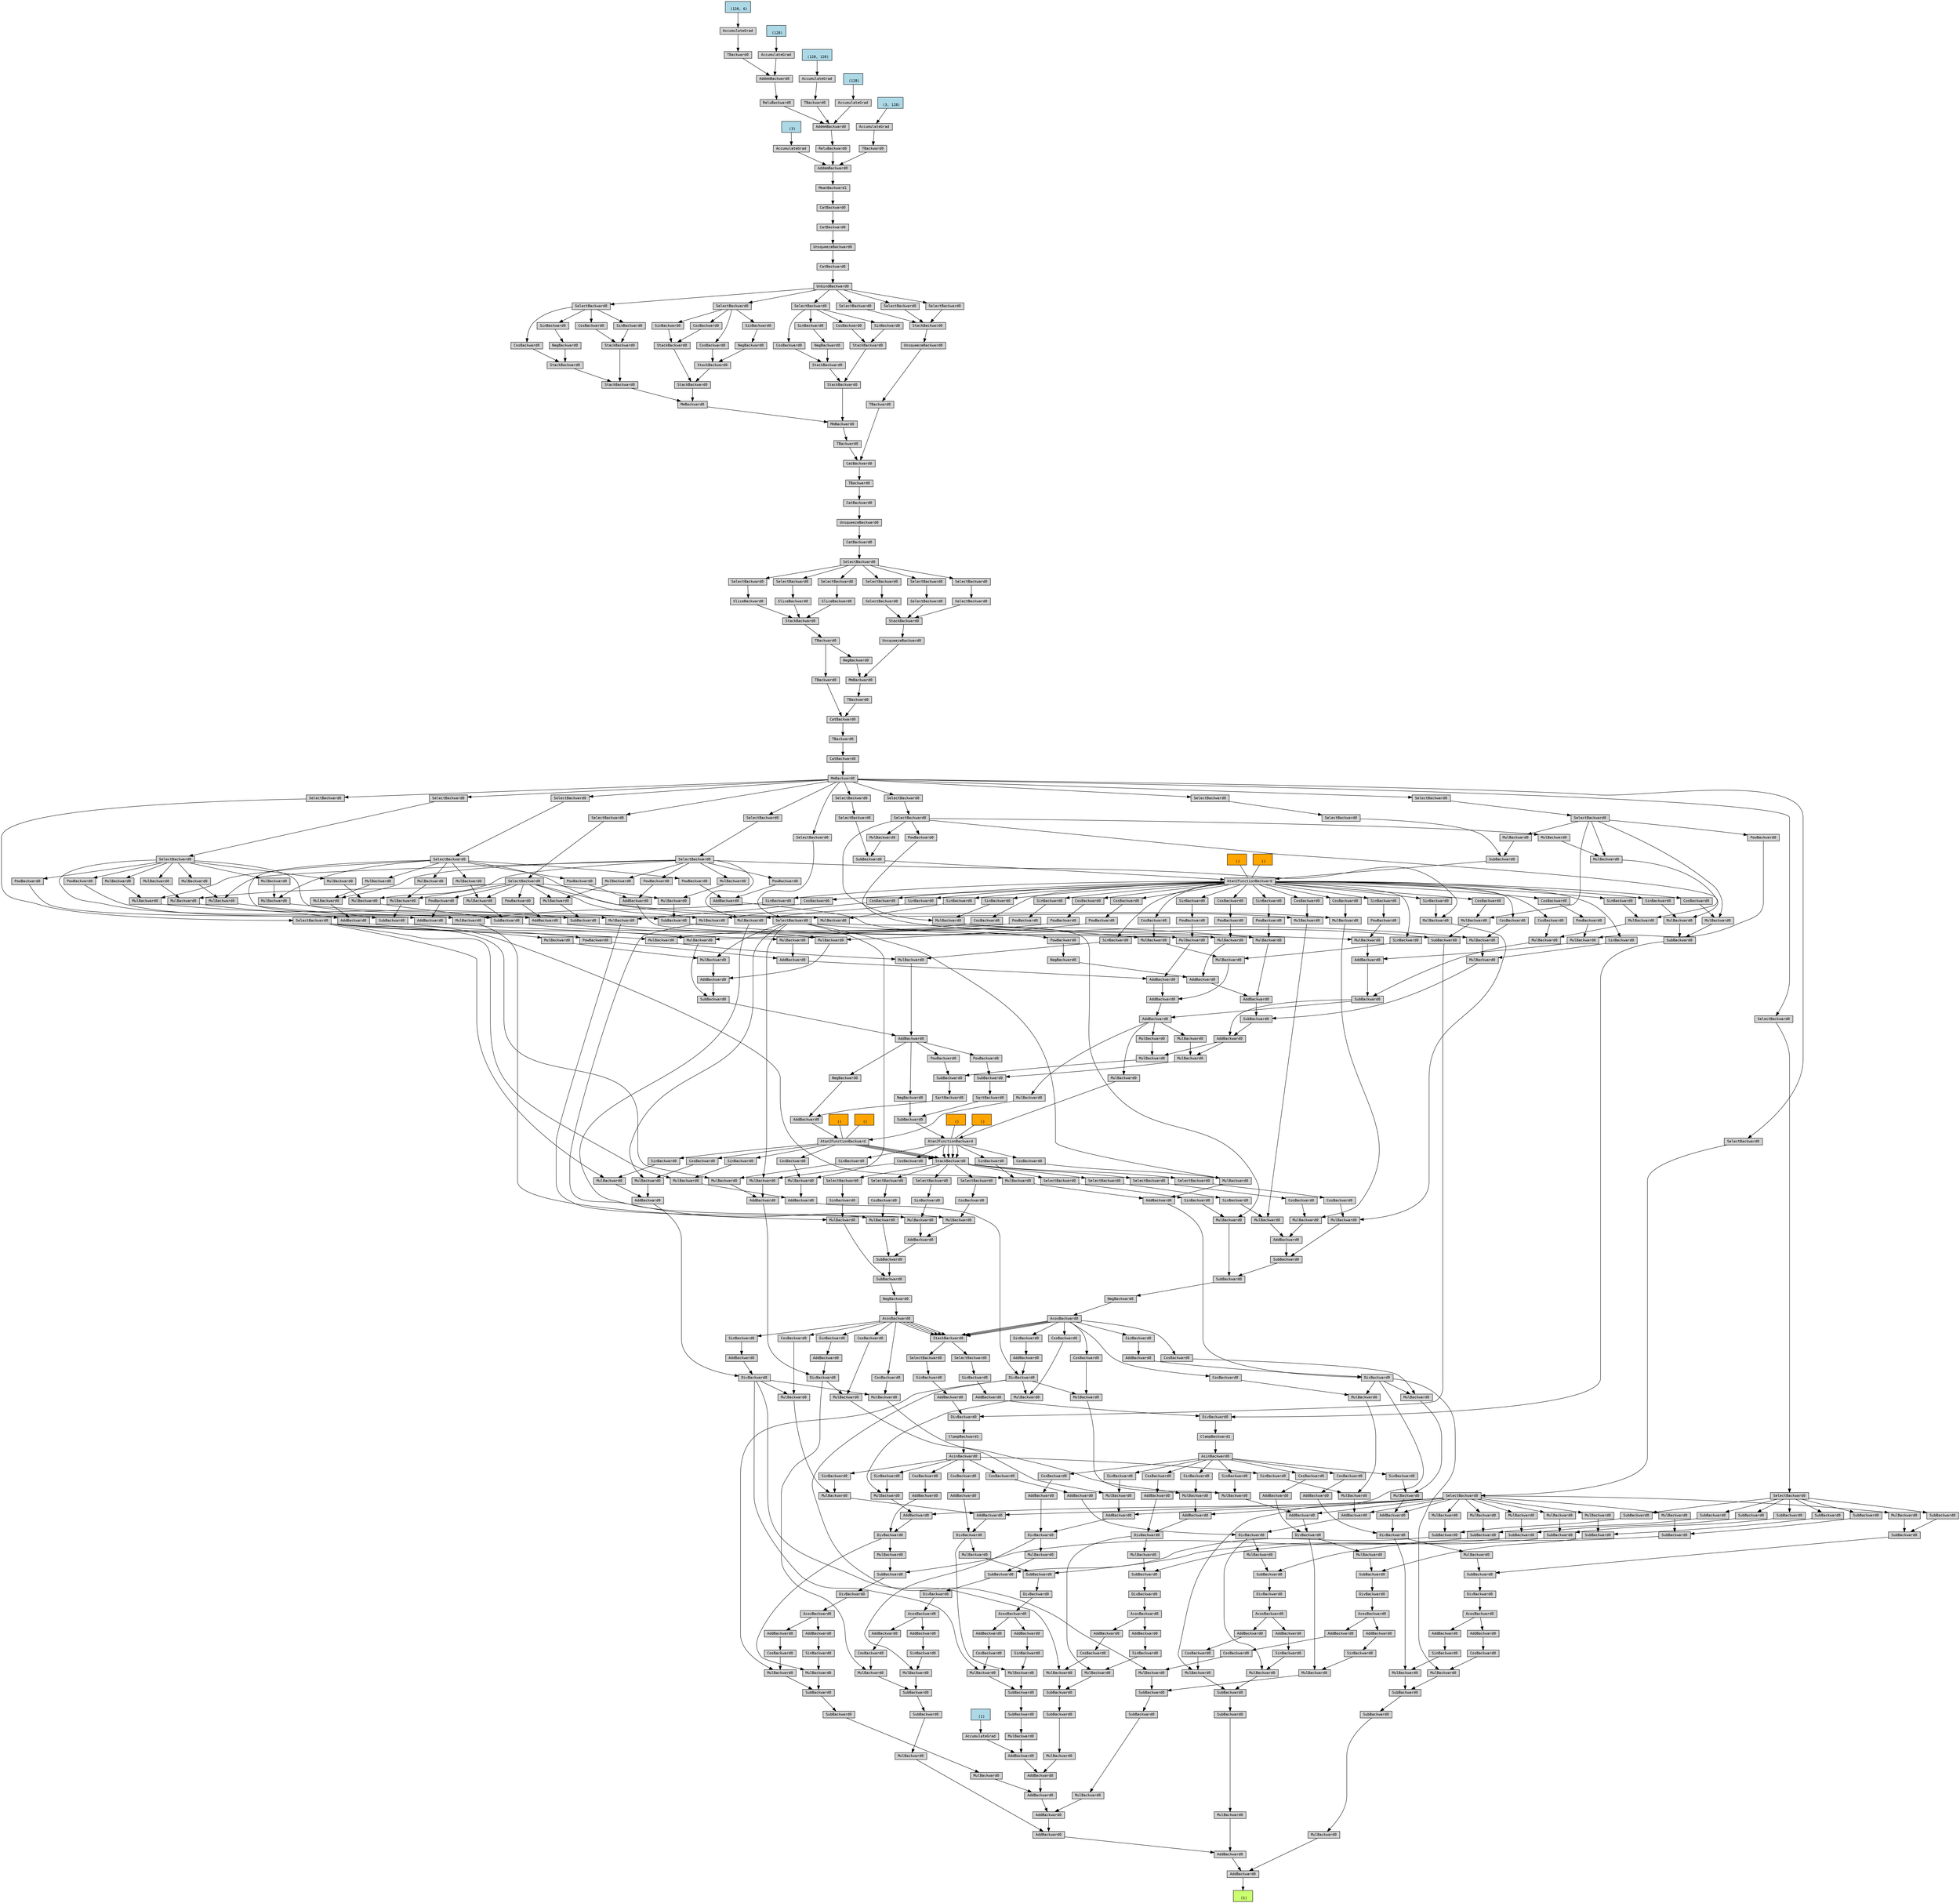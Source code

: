 digraph {
	graph [size="189.75,189.75"]
	node [align=left fontname=monospace fontsize=10 height=0.2 ranksep=0.1 shape=box style=filled]
	140693768295888 [label="
 (1)" fillcolor=darkolivegreen1]
	140693767998720 [label=AddBackward0]
	140693767998240 -> 140693767998720
	140693767998240 [label=AddBackward0]
	140693767998672 -> 140693767998240
	140693767998672 [label=AddBackward0]
	140693767998000 -> 140693767998672
	140693767998000 [label=AddBackward0]
	140693767997424 -> 140693767998000
	140693767997424 [label=AddBackward0]
	140693767996944 -> 140693767997424
	140693767996944 [label=AddBackward0]
	140693768002032 -> 140693767996944
	140693768002032 [label=AddBackward0]
	140693768002176 -> 140693768002032
	140693768228512 [label="
 (1)" fillcolor=lightblue]
	140693768228512 -> 140693768002176
	140693768002176 [label=AccumulateGrad]
	140693768002128 -> 140693768002032
	140693768002128 [label=MulBackward0]
	140693768002224 -> 140693768002128
	140693768002224 [label=SubBackward0]
	140693768002416 -> 140693768002224
	140693768002416 [label=SubBackward0]
	140693768002512 -> 140693768002416
	140693768002512 [label=MulBackward0]
	140693768002656 -> 140693768002512
	140693768002656 [label=DivBackward0]
	140693768002800 -> 140693768002656
	140693768002800 [label=AddBackward0]
	140693768002944 -> 140693768002800
	140693768002944 [label=MulBackward0]
	140693768003088 -> 140693768002944
	140693768003088 [label=SelectBackward0]
	140693768003232 -> 140693768003088
	140693768003232 [label=SelectBackward0]
	140693768003328 -> 140693768003232
	140693768003328 [label=MmBackward0]
	140693768003424 -> 140693768003328
	140693768003424 [label=CatBackward0]
	140693768003520 -> 140693768003424
	140693768003520 [label=TBackward0]
	140693768003616 -> 140693768003520
	140693768003616 [label=CatBackward0]
	140693768003712 -> 140693768003616
	140693768003712 [label=TBackward0]
	140693768003856 -> 140693768003712
	140693768003856 [label=TBackward0]
	140693768003952 -> 140693768003856
	140693768003952 [label=StackBackward0]
	140693768004048 -> 140693768003952
	140693768004048 [label=SliceBackward0]
	140693768004240 -> 140693768004048
	140693768004240 [label=SelectBackward0]
	140693768004336 -> 140693768004240
	140693768004336 [label=SelectBackward0]
	140693768004432 -> 140693768004336
	140693768004432 [label=CatBackward0]
	140693768004528 -> 140693768004432
	140693768004528 [label=UnsqueezeBackward0]
	140693768004624 -> 140693768004528
	140693768004624 [label=CatBackward0]
	140693768004720 -> 140693768004624
	140693768004720 [label=TBackward0]
	140693768004816 -> 140693768004720
	140693768004816 [label=CatBackward0]
	140693768004912 -> 140693768004816
	140693768004912 [label=TBackward0]
	140693768005056 -> 140693768004912
	140693768005056 [label=MmBackward0]
	140693768005152 -> 140693768005056
	140693768005152 [label=StackBackward0]
	140693768005296 -> 140693768005152
	140693768005296 [label=StackBackward0]
	140693768005440 -> 140693768005296
	140693768005440 [label=CosBackward0]
	140693768005584 -> 140693768005440
	140693768005584 [label=SelectBackward0]
	140693768005680 -> 140693768005584
	140693768005680 [label=UnbindBackward0]
	140693768005776 -> 140693768005680
	140693768005776 [label=CatBackward0]
	140693768005872 -> 140693768005776
	140693768005872 [label=UnsqueezeBackward0]
	140693768005968 -> 140693768005872
	140693768005968 [label=CatBackward0]
	140693768006064 -> 140693768005968
	140693768006064 [label=CatBackward0]
	140693768006160 -> 140693768006064
	140693768006160 [label=MeanBackward1]
	140693768006256 -> 140693768006160
	140693768006256 [label=AddmmBackward0]
	140693768006352 -> 140693768006256
	140693768047728 [label="
 (3)" fillcolor=lightblue]
	140693768047728 -> 140693768006352
	140693768006352 [label=AccumulateGrad]
	140693768006304 -> 140693768006256
	140693768006304 [label=ReluBackward0]
	140693768006448 -> 140693768006304
	140693768006448 [label=AddmmBackward0]
	140693768006736 -> 140693768006448
	140693768047408 [label="
 (128)" fillcolor=lightblue]
	140693768047408 -> 140693768006736
	140693768006736 [label=AccumulateGrad]
	140693768006688 -> 140693768006448
	140693768006688 [label=ReluBackward0]
	140693768006832 -> 140693768006688
	140693768006832 [label=AddmmBackward0]
	140693768007072 -> 140693768006832
	140693667500560 [label="
 (128)" fillcolor=lightblue]
	140693667500560 -> 140693768007072
	140693768007072 [label=AccumulateGrad]
	140693768007024 -> 140693768006832
	140693768007024 [label=TBackward0]
	140693768007120 -> 140693768007024
	140693767668016 [label="
 (128, 6)" fillcolor=lightblue]
	140693767668016 -> 140693768007120
	140693768007120 [label=AccumulateGrad]
	140693768006640 -> 140693768006448
	140693768006640 [label=TBackward0]
	140693768007216 -> 140693768006640
	140693667500880 [label="
 (128, 128)" fillcolor=lightblue]
	140693667500880 -> 140693768007216
	140693768007216 [label=AccumulateGrad]
	140693768005488 -> 140693768006256
	140693768005488 [label=TBackward0]
	140693768006976 -> 140693768005488
	140693768045488 [label="
 (3, 128)" fillcolor=lightblue]
	140693768045488 -> 140693768006976
	140693768006976 [label=AccumulateGrad]
	140693768005392 -> 140693768005296
	140693768005392 [label=NegBackward0]
	140693768005728 -> 140693768005392
	140693768005728 [label=SinBackward0]
	140693768005584 -> 140693768005728
	140693768005248 -> 140693768005152
	140693768005248 [label=StackBackward0]
	140693768005920 -> 140693768005248
	140693768005920 [label=SinBackward0]
	140693768005584 -> 140693768005920
	140693768005632 -> 140693768005248
	140693768005632 [label=CosBackward0]
	140693768005584 -> 140693768005632
	140693768005104 -> 140693768005056
	140693768005104 [label=MmBackward0]
	140693768005824 -> 140693768005104
	140693768005824 [label=StackBackward0]
	140693768006112 -> 140693768005824
	140693768006112 [label=StackBackward0]
	140693768006784 -> 140693768006112
	140693768006784 [label=CosBackward0]
	140693768006592 -> 140693768006784
	140693768006592 [label=SelectBackward0]
	140693768005680 -> 140693768006592
	140693768006400 -> 140693768006112
	140693768006400 [label=SinBackward0]
	140693768006592 -> 140693768006400
	140693768006016 -> 140693768005824
	140693768006016 [label=StackBackward0]
	140693768007264 -> 140693768006016
	140693768007264 [label=NegBackward0]
	140693768007456 -> 140693768007264
	140693768007456 [label=SinBackward0]
	140693768006592 -> 140693768007456
	140693768006928 -> 140693768006016
	140693768006928 [label=CosBackward0]
	140693768006592 -> 140693768006928
	140693768005344 -> 140693768005104
	140693768005344 [label=StackBackward0]
	140693768007504 -> 140693768005344
	140693768007504 [label=StackBackward0]
	140693768007360 -> 140693768007504
	140693768007360 [label=CosBackward0]
	140693768007696 -> 140693768007360
	140693768007696 [label=SelectBackward0]
	140693768005680 -> 140693768007696
	140693768007408 -> 140693768007504
	140693768007408 [label=NegBackward0]
	140693768007744 -> 140693768007408
	140693768007744 [label=SinBackward0]
	140693768007696 -> 140693768007744
	140693768006208 -> 140693768005344
	140693768006208 [label=StackBackward0]
	140693768007840 -> 140693768006208
	140693768007840 [label=SinBackward0]
	140693768007696 -> 140693768007840
	140693768007792 -> 140693768006208
	140693768007792 [label=CosBackward0]
	140693768007696 -> 140693768007792
	140693768004864 -> 140693768004816
	140693768004864 [label=TBackward0]
	140693768005200 -> 140693768004864
	140693768005200 [label=UnsqueezeBackward0]
	140693768007552 -> 140693768005200
	140693768007552 [label=StackBackward0]
	140693768007648 -> 140693768007552
	140693768007648 [label=SelectBackward0]
	140693768005680 -> 140693768007648
	140693768007600 -> 140693768007552
	140693768007600 [label=SelectBackward0]
	140693768005680 -> 140693768007600
	140693768005008 -> 140693768007552
	140693768005008 [label=SelectBackward0]
	140693768005680 -> 140693768005008
	140693768004000 -> 140693768003952
	140693768004000 [label=SliceBackward0]
	140693768004384 -> 140693768004000
	140693768004384 [label=SelectBackward0]
	140693768004336 -> 140693768004384
	140693768003760 -> 140693768003952
	140693768003760 [label=SliceBackward0]
	140693768004480 -> 140693768003760
	140693768004480 [label=SelectBackward0]
	140693768004336 -> 140693768004480
	140693768003664 -> 140693768003616
	140693768003664 [label=TBackward0]
	140693768004096 -> 140693768003664
	140693768004096 [label=MmBackward0]
	140693768004672 -> 140693768004096
	140693768004672 [label=NegBackward0]
	140693768003856 -> 140693768004672
	140693768004576 -> 140693768004096
	140693768004576 [label=UnsqueezeBackward0]
	140693768004192 -> 140693768004576
	140693768004192 [label=StackBackward0]
	140693768004960 -> 140693768004192
	140693768004960 [label=SelectBackward0]
	140693768007984 -> 140693768004960
	140693768007984 [label=SelectBackward0]
	140693768004336 -> 140693768007984
	140693768004144 -> 140693768004192
	140693768004144 [label=SelectBackward0]
	140693768007936 -> 140693768004144
	140693768007936 [label=SelectBackward0]
	140693768004336 -> 140693768007936
	140693768004768 -> 140693768004192
	140693768004768 [label=SelectBackward0]
	140693768007888 -> 140693768004768
	140693768007888 [label=SelectBackward0]
	140693768004336 -> 140693768007888
	140693768003040 -> 140693768002944
	140693768003040 [label=CosBackward0]
	140693672866768 -> 140693768003040
	140693672866768 [label=Atan2FunctionBackward]
	140693768003472 -> 140693672866768
	140693768003472 [label=AddBackward0]
	140693768003904 -> 140693768003472
	140693768003904 [label=NegBackward0]
	140693768005536 -> 140693768003904
	140693768005536 [label=AddBackward0]
	140693768008176 -> 140693768005536
	140693768008176 [label=SubBackward0]
	140693768008224 -> 140693768008176
	140693768008224 [label=AddBackward0]
	140693768008368 -> 140693768008224
	140693768008368 [label=MulBackward0]
	140693768008512 -> 140693768008368
	140693768008512 [label=MulBackward0]
	140693768008608 -> 140693768008512
	140693768008608 [label=SelectBackward0]
	140693768008704 -> 140693768008608
	140693768008704 [label=SelectBackward0]
	140693768003328 -> 140693768008704
	140693768003088 -> 140693768008368
	140693768008320 -> 140693768008224
	140693768008320 [label=MulBackward0]
	140693768008656 -> 140693768008320
	140693768008656 [label=SubBackward0]
	140693768008416 -> 140693768008656
	140693768008416 [label=MulBackward0]
	140693768008944 -> 140693768008416
	140693768008944 [label=MulBackward0]
	140693768009088 -> 140693768008944
	140693768009088 [label=SelectBackward0]
	140693768009184 -> 140693768009088
	140693768009184 [label=SelectBackward0]
	140693768003328 -> 140693768009184
	140693768008896 -> 140693768008416
	140693768008896 [label=SelectBackward0]
	140693768009280 -> 140693768008896
	140693768009280 [label=SelectBackward0]
	140693768003328 -> 140693768009280
	140693768008752 -> 140693768008656
	140693768008752 [label=MulBackward0]
	140693768008992 -> 140693768008752
	140693768008992 [label=MulBackward0]
	140693768009328 -> 140693768008992
	140693768009328 [label=SelectBackward0]
	140693768009424 -> 140693768009328
	140693768009424 [label=SelectBackward0]
	140693768003328 -> 140693768009424
	140693768009136 -> 140693768008752
	140693768009136 [label=SelectBackward0]
	140693768009520 -> 140693768009136
	140693768009520 [label=SelectBackward0]
	140693768003328 -> 140693768009520
	140693768008560 -> 140693768008320
	140693768008560 [label=PowBackward0]
	140693768009376 -> 140693768008560
	140693768009376 [label=CosBackward0]
	140693684151984 -> 140693768009376
	140693684151984 [label=Atan2FunctionBackward]
	140693768009040 -> 140693684151984
	140693768009040 [label=SubBackward0]
	140693768009664 -> 140693768009040
	140693768009664 [label=SelectBackward0]
	140693768009808 -> 140693768009664
	140693768009808 [label=SelectBackward0]
	140693768003328 -> 140693768009808
	140693768009616 -> 140693768009040
	140693768009616 [label=MulBackward0]
	140693768009856 -> 140693768009616
	140693768009856 [label=SelectBackward0]
	140693768009952 -> 140693768009856
	140693768009952 [label=SelectBackward0]
	140693768003328 -> 140693768009952
	140693768008800 -> 140693684151984
	140693768008800 [label=SubBackward0]
	140693768009712 -> 140693768008800
	140693768009712 [label=SelectBackward0]
	140693768009760 -> 140693768009712
	140693768009760 [label=SelectBackward0]
	140693768003328 -> 140693768009760
	140693768009904 -> 140693768008800
	140693768009904 [label=MulBackward0]
	140693768010096 -> 140693768009904
	140693768010096 [label=SelectBackward0]
	140693768010192 -> 140693768010096
	140693768010192 [label=SelectBackward0]
	140693768003328 -> 140693768010192
	140693768233392 -> 140693684151984 [dir=none]
	140693768233392 [label="
 ()" fillcolor=orange]
	140693768233312 -> 140693684151984 [dir=none]
	140693768233312 [label="
 ()" fillcolor=orange]
	140693768008080 -> 140693768008176
	140693768008080 [label=MulBackward0]
	140693768008848 -> 140693768008080
	140693768008848 [label=SubBackward0]
	140693768009568 -> 140693768008848
	140693768009568 [label=MulBackward0]
	140693768010288 -> 140693768009568
	140693768010288 [label=MulBackward0]
	140693768009088 -> 140693768010288
	140693768008896 -> 140693768009568
	140693768009232 -> 140693768008848
	140693768009232 [label=MulBackward0]
	140693768010240 -> 140693768009232
	140693768010240 [label=MulBackward0]
	140693768009328 -> 140693768010240
	140693768009136 -> 140693768009232
	140693768008464 -> 140693768008080
	140693768008464 [label=PowBackward0]
	140693768010336 -> 140693768008464
	140693768010336 [label=SinBackward0]
	140693684151984 -> 140693768010336
	140693768008128 -> 140693768005536
	140693768008128 [label=MulBackward0]
	140693768010000 -> 140693768008128
	140693768010000 [label=MulBackward0]
	140693768009472 -> 140693768010000
	140693768009472 [label=AddBackward0]
	140693768010480 -> 140693768009472
	140693768010480 [label=MulBackward0]
	140693768010624 -> 140693768010480
	140693768010624 [label=MulBackward0]
	140693768009088 -> 140693768010624
	140693768009136 -> 140693768010480
	140693768010432 -> 140693768009472
	140693768010432 [label=MulBackward0]
	140693768010672 -> 140693768010432
	140693768010672 [label=MulBackward0]
	140693768009328 -> 140693768010672
	140693768008896 -> 140693768010432
	140693768010144 -> 140693768010000
	140693768010144 [label=CosBackward0]
	140693684151984 -> 140693768010144
	140693768008272 -> 140693768008128
	140693768008272 [label=SinBackward0]
	140693684151984 -> 140693768008272
	140693768003136 -> 140693768003472
	140693768003136 [label=SqrtBackward0]
	140693768008032 -> 140693768003136
	140693768008032 [label=SubBackward0]
	140693768010768 -> 140693768008032
	140693768010768 [label=PowBackward0]
	140693768005536 -> 140693768010768
	140693768010720 -> 140693768008032
	140693768010720 [label=MulBackward0]
	140693768010048 -> 140693768010720
	140693768010048 [label=MulBackward0]
	140693768010864 -> 140693768010048
	140693768010864 [label=AddBackward0]
	140693768010960 -> 140693768010864
	140693768010960 [label=AddBackward0]
	140693768011104 -> 140693768010960
	140693768011104 [label=AddBackward0]
	140693768011248 -> 140693768011104
	140693768011248 [label=AddBackward0]
	140693768011392 -> 140693768011248
	140693768011392 [label=PowBackward0]
	140693768008608 -> 140693768011392
	140693768011344 -> 140693768011248
	140693768011344 [label=MulBackward0]
	140693768011440 -> 140693768011344
	140693768011440 [label=AddBackward0]
	140693768011680 -> 140693768011440
	140693768011680 [label=PowBackward0]
	140693768009088 -> 140693768011680
	140693768011632 -> 140693768011440
	140693768011632 [label=PowBackward0]
	140693768009136 -> 140693768011632
	140693768011488 -> 140693768011344
	140693768011488 [label=PowBackward0]
	140693768011728 -> 140693768011488
	140693768011728 [label=CosBackward0]
	140693684151984 -> 140693768011728
	140693768011200 -> 140693768011104
	140693768011200 [label=MulBackward0]
	140693768011584 -> 140693768011200
	140693768011584 [label=AddBackward0]
	140693768421440 -> 140693768011584
	140693768421440 [label=PowBackward0]
	140693768009328 -> 140693768421440
	140693768421488 -> 140693768011584
	140693768421488 [label=PowBackward0]
	140693768008896 -> 140693768421488
	140693768011536 -> 140693768011200
	140693768011536 [label=PowBackward0]
	140693768421632 -> 140693768011536
	140693768421632 [label=SinBackward0]
	140693684151984 -> 140693768421632
	140693768011056 -> 140693768010960
	140693768011056 [label=MulBackward0]
	140693768011296 -> 140693768011056
	140693768011296 [label=MulBackward0]
	140693768421536 -> 140693768011296
	140693768421536 [label=SubBackward0]
	140693768421872 -> 140693768421536
	140693768421872 [label=MulBackward0]
	140693768422016 -> 140693768421872
	140693768422016 [label=MulBackward0]
	140693768009088 -> 140693768422016
	140693768009328 -> 140693768421872
	140693768421824 -> 140693768421536
	140693768421824 [label=MulBackward0]
	140693768422064 -> 140693768421824
	140693768422064 [label=MulBackward0]
	140693768008896 -> 140693768422064
	140693768009136 -> 140693768421824
	140693768421680 -> 140693768011296
	140693768421680 [label=CosBackward0]
	140693684151984 -> 140693768421680
	140693768011152 -> 140693768011056
	140693768011152 [label=SinBackward0]
	140693684151984 -> 140693768011152
	140693768010912 -> 140693768010864
	140693768010912 [label=SubBackward0]
	140693768011008 -> 140693768010912
	140693768011008 [label=AddBackward0]
	140693768421776 -> 140693768011008
	140693768421776 [label=MulBackward0]
	140693768422208 -> 140693768421776
	140693768422208 [label=PowBackward0]
	140693768009856 -> 140693768422208
	140693768421968 -> 140693768421776
	140693768421968 [label=PowBackward0]
	140693768422256 -> 140693768421968
	140693768422256 [label=CosBackward0]
	140693684151984 -> 140693768422256
	140693768421728 -> 140693768011008
	140693768421728 [label=MulBackward0]
	140693768422448 -> 140693768421728
	140693768422448 [label=PowBackward0]
	140693768010096 -> 140693768422448
	140693768422304 -> 140693768421728
	140693768422304 [label=PowBackward0]
	140693768422400 -> 140693768422304
	140693768422400 [label=SinBackward0]
	140693684151984 -> 140693768422400
	140693768422112 -> 140693768010912
	140693768422112 [label=MulBackward0]
	140693768422352 -> 140693768422112
	140693768422352 [label=MulBackward0]
	140693768422496 -> 140693768422352
	140693768422496 [label=MulBackward0]
	140693768422736 -> 140693768422496
	140693768422736 [label=MulBackward0]
	140693768010096 -> 140693768422736
	140693768009856 -> 140693768422496
	140693768422544 -> 140693768422352
	140693768422544 [label=SinBackward0]
	140693684151984 -> 140693768422544
	140693768421920 -> 140693768422112
	140693768421920 [label=CosBackward0]
	140693684151984 -> 140693768421920
	140693768010384 -> 140693768010720
	140693768010384 [label=AddBackward0]
	140693768010576 -> 140693768010384
	140693768010576 [label=SubBackward0]
	140693768422832 -> 140693768010576
	140693768422832 [label=AddBackward0]
	140693768422640 -> 140693768422832
	140693768422640 [label=AddBackward0]
	140693768422976 -> 140693768422640
	140693768422976 [label=NegBackward0]
	140693768423120 -> 140693768422976
	140693768423120 [label=PowBackward0]
	140693768003088 -> 140693768423120
	140693768422928 -> 140693768422640
	140693768422928 [label=MulBackward0]
	140693768423168 -> 140693768422928
	140693768423168 [label=AddBackward0]
	140693768423312 -> 140693768423168
	140693768423312 [label=PowBackward0]
	140693768009328 -> 140693768423312
	140693768423264 -> 140693768423168
	140693768423264 [label=PowBackward0]
	140693768008896 -> 140693768423264
	140693768423216 -> 140693768422928
	140693768423216 [label=PowBackward0]
	140693768423408 -> 140693768423216
	140693768423408 [label=CosBackward0]
	140693684151984 -> 140693768423408
	140693768422688 -> 140693768422832
	140693768422688 [label=MulBackward0]
	140693768423360 -> 140693768422688
	140693768423360 [label=AddBackward0]
	140693768423024 -> 140693768423360
	140693768423024 [label=PowBackward0]
	140693768009088 -> 140693768423024
	140693768423456 -> 140693768423360
	140693768423456 [label=PowBackward0]
	140693768009136 -> 140693768423456
	140693768423072 -> 140693768422688
	140693768423072 [label=PowBackward0]
	140693768423600 -> 140693768423072
	140693768423600 [label=SinBackward0]
	140693684151984 -> 140693768423600
	140693768422160 -> 140693768010576
	140693768422160 [label=MulBackward0]
	140693768423552 -> 140693768422160
	140693768423552 [label=MulBackward0]
	140693768423504 -> 140693768423552
	140693768423504 [label=SubBackward0]
	140693768423840 -> 140693768423504
	140693768423840 [label=MulBackward0]
	140693768423984 -> 140693768423840
	140693768423984 [label=MulBackward0]
	140693768009088 -> 140693768423984
	140693768009328 -> 140693768423840
	140693768423792 -> 140693768423504
	140693768423792 [label=MulBackward0]
	140693768424032 -> 140693768423792
	140693768424032 [label=MulBackward0]
	140693768008896 -> 140693768424032
	140693768009136 -> 140693768423792
	140693768423648 -> 140693768423552
	140693768423648 [label=CosBackward0]
	140693684151984 -> 140693768423648
	140693768422880 -> 140693768422160
	140693768422880 [label=SinBackward0]
	140693684151984 -> 140693768422880
	140693768010912 -> 140693768010384
	140693768003184 -> 140693672866768
	140693768003184 [label=MulBackward0]
	140693768010864 -> 140693768003184
	140693768070512 -> 140693672866768 [dir=none]
	140693768070512 [label="
 ()" fillcolor=orange]
	140693768075472 -> 140693672866768 [dir=none]
	140693768075472 [label="
 ()" fillcolor=orange]
	140693768002896 -> 140693768002800
	140693768002896 [label=MulBackward0]
	140693768008608 -> 140693768002896
	140693768003280 -> 140693768002896
	140693768003280 [label=SinBackward0]
	140693672866768 -> 140693768003280
	140693768002752 -> 140693768002656
	140693768002752 [label=AddBackward0]
	140693768003808 -> 140693768002752
	140693768003808 [label=SinBackward0]
	140693768002992 -> 140693768003808
	140693768002992 [label=AcosBackward0]
	140693768010528 -> 140693768002992
	140693768010528 [label=NegBackward0]
	140693768010816 -> 140693768010528
	140693768010816 [label=SubBackward0]
	140693768424080 -> 140693768010816
	140693768424080 [label=SubBackward0]
	140693768423744 -> 140693768424080
	140693768423744 [label=AddBackward0]
	140693768424176 -> 140693768423744
	140693768424176 [label=MulBackward0]
	140693768424320 -> 140693768424176
	140693768424320 [label=MulBackward0]
	140693768009136 -> 140693768424320
	140693768424464 -> 140693768424320
	140693768424464 [label=CosBackward0]
	140693684151984 -> 140693768424464
	140693768424272 -> 140693768424176
	140693768424272 [label=CosBackward0]
	140693768424512 -> 140693768424272
	140693768424512 [label=SelectBackward0]
	140693768424608 -> 140693768424512
	140693768424608 [label=StackBackward0]
	140693672866768 -> 140693768424608
	140693672867728 -> 140693768424608
	140693672867728 [label=Atan2FunctionBackward]
	140693768424752 -> 140693672867728
	140693768424752 [label=SubBackward0]
	140693768424896 -> 140693768424752
	140693768424896 [label=NegBackward0]
	140693768005536 -> 140693768424896
	140693768424848 -> 140693768424752
	140693768424848 [label=SqrtBackward0]
	140693768424944 -> 140693768424848
	140693768424944 [label=SubBackward0]
	140693768425136 -> 140693768424944
	140693768425136 [label=PowBackward0]
	140693768005536 -> 140693768425136
	140693768425088 -> 140693768424944
	140693768425088 [label=MulBackward0]
	140693768425184 -> 140693768425088
	140693768425184 [label=MulBackward0]
	140693768010864 -> 140693768425184
	140693768010384 -> 140693768425088
	140693768424416 -> 140693672867728
	140693768424416 [label=MulBackward0]
	140693768010864 -> 140693768424416
	140693768076512 -> 140693672867728 [dir=none]
	140693768076512 [label="
 ()" fillcolor=orange]
	140693768068832 -> 140693672867728 [dir=none]
	140693768068832 [label="
 ()" fillcolor=orange]
	140693672866768 -> 140693768424608
	140693672867728 -> 140693768424608
	140693672866768 -> 140693768424608
	140693672867728 -> 140693768424608
	140693672866768 -> 140693768424608
	140693672867728 -> 140693768424608
	140693768423936 -> 140693768423744
	140693768423936 [label=MulBackward0]
	140693768424368 -> 140693768423936
	140693768424368 [label=MulBackward0]
	140693768009328 -> 140693768424368
	140693768425040 -> 140693768424368
	140693768425040 [label=CosBackward0]
	140693684151984 -> 140693768425040
	140693768424560 -> 140693768423936
	140693768424560 [label=SinBackward0]
	140693768424992 -> 140693768424560
	140693768424992 [label=SelectBackward0]
	140693768424608 -> 140693768424992
	140693768423696 -> 140693768424080
	140693768423696 [label=MulBackward0]
	140693768424800 -> 140693768423696
	140693768424800 [label=MulBackward0]
	140693768008896 -> 140693768424800
	140693768424656 -> 140693768424800
	140693768424656 [label=SinBackward0]
	140693684151984 -> 140693768424656
	140693768424224 -> 140693768423696
	140693768424224 [label=CosBackward0]
	140693768425376 -> 140693768424224
	140693768425376 [label=SelectBackward0]
	140693768424608 -> 140693768425376
	140693768422592 -> 140693768010816
	140693768422592 [label=MulBackward0]
	140693768425328 -> 140693768422592
	140693768425328 [label=MulBackward0]
	140693768009088 -> 140693768425328
	140693768424704 -> 140693768425328
	140693768424704 [label=SinBackward0]
	140693684151984 -> 140693768424704
	140693768423888 -> 140693768422592
	140693768423888 [label=SinBackward0]
	140693768425424 -> 140693768423888
	140693768425424 [label=SelectBackward0]
	140693768424608 -> 140693768425424
	140693768002608 -> 140693768002512
	140693768002608 [label=CosBackward0]
	140693768004288 -> 140693768002608
	140693768004288 [label=AddBackward0]
	140693768002848 -> 140693768004288
	140693768002848 [label=AcosBackward0]
	140693768002704 -> 140693768002848
	140693768002704 [label=DivBackward0]
	140693768425520 -> 140693768002704
	140693768425520 [label=SubBackward0]
	140693768425232 -> 140693768425520
	140693768425232 [label=SubBackward0]
	140693768425664 -> 140693768425232
	140693768425664 [label=SubBackward0]
	140693768425808 -> 140693768425664
	140693768425808 [label=SelectBackward0]
	140693768425904 -> 140693768425808
	140693768425904 [label=SelectBackward0]
	140693768003328 -> 140693768425904
	140693768425616 -> 140693768425232
	140693768425616 [label=MulBackward0]
	140693768426000 -> 140693768425616
	140693768426000 [label=SelectBackward0]
	140693768425712 -> 140693768426000
	140693768425712 [label=SelectBackward0]
	140693768003328 -> 140693768425712
	140693768425280 -> 140693768425520
	140693768425280 [label=MulBackward0]
	140693768425952 -> 140693768425280
	140693768425952 [label=DivBackward0]
	140693768426048 -> 140693768425952
	140693768426048 [label=AddBackward0]
	140693768426000 -> 140693768426048
	140693768426192 -> 140693768426048
	140693768426192 [label=MulBackward0]
	140693768426288 -> 140693768426192
	140693768426288 [label=MulBackward0]
	140693768002656 -> 140693768426288
	140693768426432 -> 140693768426288
	140693768426432 [label=CosBackward0]
	140693768002992 -> 140693768426432
	140693768426240 -> 140693768426192
	140693768426240 [label=SinBackward0]
	140693768426480 -> 140693768426240
	140693768426480 [label=AsinBackward0]
	140693768426576 -> 140693768426480
	140693768426576 [label=ClampBackward1]
	140693768426672 -> 140693768426576
	140693768426672 [label=DivBackward0]
	140693768426768 -> 140693768426672
	140693768426768 [label=SubBackward0]
	140693768426912 -> 140693768426768
	140693768426912 [label=MulBackward0]
	140693768010096 -> 140693768426912
	140693768427056 -> 140693768426912
	140693768427056 [label=SinBackward0]
	140693684151984 -> 140693768427056
	140693768426864 -> 140693768426768
	140693768426864 [label=MulBackward0]
	140693768009856 -> 140693768426864
	140693768427104 -> 140693768426864
	140693768427104 [label=CosBackward0]
	140693684151984 -> 140693768427104
	140693768426720 -> 140693768426672
	140693768426720 [label=AddBackward0]
	140693768427200 -> 140693768426720
	140693768427200 [label=SinBackward0]
	140693768427008 -> 140693768427200
	140693768427008 [label=SelectBackward0]
	140693768427296 -> 140693768427008
	140693768427296 [label=StackBackward0]
	140693768002992 -> 140693768427296
	140693768002992 -> 140693768427296
	140693768427392 -> 140693768427296
	140693768427392 [label=AcosBackward0]
	140693768427488 -> 140693768427392
	140693768427488 [label=NegBackward0]
	140693768427584 -> 140693768427488
	140693768427584 [label=SubBackward0]
	140693768427680 -> 140693768427584
	140693768427680 [label=SubBackward0]
	140693768427824 -> 140693768427680
	140693768427824 [label=AddBackward0]
	140693768427968 -> 140693768427824
	140693768427968 [label=MulBackward0]
	140693768428112 -> 140693768427968
	140693768428112 [label=MulBackward0]
	140693768009136 -> 140693768428112
	140693768428256 -> 140693768428112
	140693768428256 [label=CosBackward0]
	140693684151984 -> 140693768428256
	140693768428064 -> 140693768427968
	140693768428064 [label=CosBackward0]
	140693768428304 -> 140693768428064
	140693768428304 [label=SelectBackward0]
	140693768424608 -> 140693768428304
	140693768427920 -> 140693768427824
	140693768427920 [label=MulBackward0]
	140693768428400 -> 140693768427920
	140693768428400 [label=MulBackward0]
	140693768009328 -> 140693768428400
	140693768428448 -> 140693768428400
	140693768428448 [label=CosBackward0]
	140693684151984 -> 140693768428448
	140693768428352 -> 140693768427920
	140693768428352 [label=SinBackward0]
	140693768428496 -> 140693768428352
	140693768428496 [label=SelectBackward0]
	140693768424608 -> 140693768428496
	140693768427776 -> 140693768427680
	140693768427776 [label=MulBackward0]
	140693768428544 -> 140693768427776
	140693768428544 [label=MulBackward0]
	140693768008896 -> 140693768428544
	140693768428208 -> 140693768428544
	140693768428208 [label=SinBackward0]
	140693684151984 -> 140693768428208
	140693768428016 -> 140693768427776
	140693768428016 [label=CosBackward0]
	140693768428640 -> 140693768428016
	140693768428640 [label=SelectBackward0]
	140693768424608 -> 140693768428640
	140693768427632 -> 140693768427584
	140693768427632 [label=MulBackward0]
	140693768428688 -> 140693768427632
	140693768428688 [label=MulBackward0]
	140693768009088 -> 140693768428688
	140693768428160 -> 140693768428688
	140693768428160 [label=SinBackward0]
	140693684151984 -> 140693768428160
	140693768427872 -> 140693768427632
	140693768427872 [label=SinBackward0]
	140693768428784 -> 140693768427872
	140693768428784 [label=SelectBackward0]
	140693768424608 -> 140693768428784
	140693768427392 -> 140693768427296
	140693768002992 -> 140693768427296
	140693768002992 -> 140693768427296
	140693768427392 -> 140693768427296
	140693768427392 -> 140693768427296
	140693768426096 -> 140693768425952
	140693768426096 [label=AddBackward0]
	140693768426528 -> 140693768426096
	140693768426528 [label=CosBackward0]
	140693768426480 -> 140693768426528
	140693768002464 -> 140693768002416
	140693768002464 [label=MulBackward0]
	140693768425952 -> 140693768002464
	140693768003568 -> 140693768002464
	140693768003568 [label=SinBackward0]
	140693768002560 -> 140693768003568
	140693768002560 [label=AddBackward0]
	140693768002848 -> 140693768002560
	140693768001936 -> 140693767996944
	140693768001936 [label=MulBackward0]
	140693768002368 -> 140693768001936
	140693768002368 [label=SubBackward0]
	140693768003376 -> 140693768002368
	140693768003376 [label=SubBackward0]
	140693768002080 -> 140693768003376
	140693768002080 [label=MulBackward0]
	140693768002656 -> 140693768002080
	140693768425568 -> 140693768002080
	140693768425568 [label=CosBackward0]
	140693768426624 -> 140693768425568
	140693768426624 [label=AddBackward0]
	140693768426144 -> 140693768426624
	140693768426144 [label=AcosBackward0]
	140693768427152 -> 140693768426144
	140693768427152 [label=DivBackward0]
	140693768427248 -> 140693768427152
	140693768427248 [label=SubBackward0]
	140693768427440 -> 140693768427248
	140693768427440 [label=SubBackward0]
	140693768427728 -> 140693768427440
	140693768427728 [label=SubBackward0]
	140693768425808 -> 140693768427728
	140693768426816 -> 140693768427440
	140693768426816 [label=MulBackward0]
	140693768426000 -> 140693768426816
	140693768427344 -> 140693768427248
	140693768427344 [label=MulBackward0]
	140693768428880 -> 140693768427344
	140693768428880 [label=DivBackward0]
	140693768428592 -> 140693768428880
	140693768428592 [label=AddBackward0]
	140693768426000 -> 140693768428592
	140693768429024 -> 140693768428592
	140693768429024 [label=MulBackward0]
	140693768429120 -> 140693768429024
	140693768429120 [label=MulBackward0]
	140693768002656 -> 140693768429120
	140693768429264 -> 140693768429120
	140693768429264 [label=CosBackward0]
	140693768002992 -> 140693768429264
	140693768429072 -> 140693768429024
	140693768429072 [label=SinBackward0]
	140693768429312 -> 140693768429072
	140693768429312 [label=AsinBackward0]
	140693768429408 -> 140693768429312
	140693768429408 [label=ClampBackward1]
	140693768429504 -> 140693768429408
	140693768429504 [label=DivBackward0]
	140693768429600 -> 140693768429504
	140693768429600 [label=SubBackward0]
	140693768429744 -> 140693768429600
	140693768429744 [label=MulBackward0]
	140693768010096 -> 140693768429744
	140693768429888 -> 140693768429744
	140693768429888 [label=SinBackward0]
	140693684151984 -> 140693768429888
	140693768429696 -> 140693768429600
	140693768429696 [label=MulBackward0]
	140693768009856 -> 140693768429696
	140693768429984 -> 140693768429696
	140693768429984 [label=CosBackward0]
	140693684151984 -> 140693768429984
	140693768429552 -> 140693768429504
	140693768429552 [label=AddBackward0]
	140693768430080 -> 140693768429552
	140693768430080 [label=SinBackward0]
	140693768429840 -> 140693768430080
	140693768429840 [label=SelectBackward0]
	140693768427296 -> 140693768429840
	140693768428736 -> 140693768428880
	140693768428736 [label=AddBackward0]
	140693768429360 -> 140693768428736
	140693768429360 [label=CosBackward0]
	140693768429312 -> 140693768429360
	140693768425856 -> 140693768003376
	140693768425856 [label=MulBackward0]
	140693768428880 -> 140693768425856
	140693768426336 -> 140693768425856
	140693768426336 [label=SinBackward0]
	140693768426960 -> 140693768426336
	140693768426960 [label=AddBackward0]
	140693768426144 -> 140693768426960
	140693767998096 -> 140693767997424
	140693767998096 [label=MulBackward0]
	140693768002320 -> 140693767998096
	140693768002320 [label=SubBackward0]
	140693768001984 -> 140693768002320
	140693768001984 [label=SubBackward0]
	140693768428832 -> 140693768001984
	140693768428832 [label=MulBackward0]
	140693768427536 -> 140693768428832
	140693768427536 [label=DivBackward0]
	140693768429168 -> 140693768427536
	140693768429168 [label=AddBackward0]
	140693768430032 -> 140693768429168
	140693768430032 [label=MulBackward0]
	140693768003088 -> 140693768430032
	140693768430128 -> 140693768430032
	140693768430128 [label=CosBackward0]
	140693672866768 -> 140693768430128
	140693768429216 -> 140693768429168
	140693768429216 [label=MulBackward0]
	140693768008608 -> 140693768429216
	140693768429648 -> 140693768429216
	140693768429648 [label=SinBackward0]
	140693672866768 -> 140693768429648
	140693768429456 -> 140693768427536
	140693768429456 [label=AddBackward0]
	140693768430272 -> 140693768429456
	140693768430272 [label=SinBackward0]
	140693768427392 -> 140693768430272
	140693768424128 -> 140693768428832
	140693768424128 [label=CosBackward0]
	140693768430176 -> 140693768424128
	140693768430176 [label=AddBackward0]
	140693768428976 -> 140693768430176
	140693768428976 [label=AcosBackward0]
	140693768430368 -> 140693768428976
	140693768430368 [label=DivBackward0]
	140693768430464 -> 140693768430368
	140693768430464 [label=SubBackward0]
	140693768430560 -> 140693768430464
	140693768430560 [label=SubBackward0]
	140693768430704 -> 140693768430560
	140693768430704 [label=SubBackward0]
	140693768425808 -> 140693768430704
	140693768430656 -> 140693768430560
	140693768430656 [label=MulBackward0]
	140693768426000 -> 140693768430656
	140693768430512 -> 140693768430464
	140693768430512 [label=MulBackward0]
	140693768430800 -> 140693768430512
	140693768430800 [label=DivBackward0]
	140693768430896 -> 140693768430800
	140693768430896 [label=AddBackward0]
	140693768426000 -> 140693768430896
	140693768431040 -> 140693768430896
	140693768431040 [label=MulBackward0]
	140693768431136 -> 140693768431040
	140693768431136 [label=MulBackward0]
	140693768427536 -> 140693768431136
	140693768431280 -> 140693768431136
	140693768431280 [label=CosBackward0]
	140693768427392 -> 140693768431280
	140693768431088 -> 140693768431040
	140693768431088 [label=SinBackward0]
	140693768426480 -> 140693768431088
	140693768430848 -> 140693768430800
	140693768430848 [label=AddBackward0]
	140693768431328 -> 140693768430848
	140693768431328 [label=CosBackward0]
	140693768426480 -> 140693768431328
	140693768426384 -> 140693768001984
	140693768426384 [label=MulBackward0]
	140693768430800 -> 140693768426384
	140693768429936 -> 140693768426384
	140693768429936 [label=SinBackward0]
	140693768430416 -> 140693768429936
	140693768430416 [label=AddBackward0]
	140693768428976 -> 140693768430416
	140693767997760 -> 140693767998000
	140693767997760 [label=MulBackward0]
	140693768002272 -> 140693767997760
	140693768002272 [label=SubBackward0]
	140693768430224 -> 140693768002272
	140693768430224 [label=SubBackward0]
	140693768430752 -> 140693768430224
	140693768430752 [label=MulBackward0]
	140693768427536 -> 140693768430752
	140693768430608 -> 140693768430752
	140693768430608 [label=CosBackward0]
	140693768431232 -> 140693768430608
	140693768431232 [label=AddBackward0]
	140693768430992 -> 140693768431232
	140693768430992 [label=AcosBackward0]
	140693768431424 -> 140693768430992
	140693768431424 [label=DivBackward0]
	140693768431520 -> 140693768431424
	140693768431520 [label=SubBackward0]
	140693768431616 -> 140693768431520
	140693768431616 [label=SubBackward0]
	140693768431760 -> 140693768431616
	140693768431760 [label=SubBackward0]
	140693768425808 -> 140693768431760
	140693768431712 -> 140693768431616
	140693768431712 [label=MulBackward0]
	140693768426000 -> 140693768431712
	140693768431568 -> 140693768431520
	140693768431568 [label=MulBackward0]
	140693768431856 -> 140693768431568
	140693768431856 [label=DivBackward0]
	140693768431952 -> 140693768431856
	140693768431952 [label=AddBackward0]
	140693768426000 -> 140693768431952
	140693768432096 -> 140693768431952
	140693768432096 [label=MulBackward0]
	140693768432192 -> 140693768432096
	140693768432192 [label=MulBackward0]
	140693768427536 -> 140693768432192
	140693768432336 -> 140693768432192
	140693768432336 [label=CosBackward0]
	140693768427392 -> 140693768432336
	140693768432144 -> 140693768432096
	140693768432144 [label=SinBackward0]
	140693768429312 -> 140693768432144
	140693768431904 -> 140693768431856
	140693768431904 [label=AddBackward0]
	140693768432384 -> 140693768431904
	140693768432384 [label=CosBackward0]
	140693768429312 -> 140693768432384
	140693768430320 -> 140693768430224
	140693768430320 [label=MulBackward0]
	140693768431856 -> 140693768430320
	140693768431376 -> 140693768430320
	140693768431376 [label=SinBackward0]
	140693768431472 -> 140693768431376
	140693768431472 [label=AddBackward0]
	140693768430992 -> 140693768431472
	140693767997376 -> 140693767998672
	140693767997376 [label=MulBackward0]
	140693767998144 -> 140693767997376
	140693767998144 [label=SubBackward0]
	140693768430944 -> 140693767998144
	140693768430944 [label=SubBackward0]
	140693768431808 -> 140693768430944
	140693768431808 [label=MulBackward0]
	140693768431664 -> 140693768431808
	140693768431664 [label=DivBackward0]
	140693768432432 -> 140693768431664
	140693768432432 [label=AddBackward0]
	140693768432480 -> 140693768432432
	140693768432480 [label=MulBackward0]
	140693768003088 -> 140693768432480
	140693768432624 -> 140693768432480
	140693768432624 [label=CosBackward0]
	140693672867728 -> 140693768432624
	140693768432240 -> 140693768432432
	140693768432240 [label=MulBackward0]
	140693768008608 -> 140693768432240
	140693768432672 -> 140693768432240
	140693768432672 [label=SinBackward0]
	140693672867728 -> 140693768432672
	140693768432288 -> 140693768431664
	140693768432288 [label=AddBackward0]
	140693768432768 -> 140693768432288
	140693768432768 [label=SinBackward0]
	140693768002992 -> 140693768432768
	140693768421584 -> 140693768431808
	140693768421584 [label=CosBackward0]
	140693768432576 -> 140693768421584
	140693768432576 [label=AddBackward0]
	140693768432048 -> 140693768432576
	140693768432048 [label=AcosBackward0]
	140693768432864 -> 140693768432048
	140693768432864 [label=DivBackward0]
	140693768432960 -> 140693768432864
	140693768432960 [label=SubBackward0]
	140693768433056 -> 140693768432960
	140693768433056 [label=SubBackward0]
	140693768433200 -> 140693768433056
	140693768433200 [label=SubBackward0]
	140693768425808 -> 140693768433200
	140693768433152 -> 140693768433056
	140693768433152 [label=MulBackward0]
	140693768426000 -> 140693768433152
	140693768433008 -> 140693768432960
	140693768433008 [label=MulBackward0]
	140693768433296 -> 140693768433008
	140693768433296 [label=DivBackward0]
	140693768433392 -> 140693768433296
	140693768433392 [label=AddBackward0]
	140693768426000 -> 140693768433392
	140693768433536 -> 140693768433392
	140693768433536 [label=MulBackward0]
	140693768433632 -> 140693768433536
	140693768433632 [label=MulBackward0]
	140693768431664 -> 140693768433632
	140693768433776 -> 140693768433632
	140693768433776 [label=CosBackward0]
	140693768002992 -> 140693768433776
	140693768433584 -> 140693768433536
	140693768433584 [label=SinBackward0]
	140693768429312 -> 140693768433584
	140693768433344 -> 140693768433296
	140693768433344 [label=AddBackward0]
	140693768433824 -> 140693768433344
	140693768433824 [label=CosBackward0]
	140693768429312 -> 140693768433824
	140693768431184 -> 140693768430944
	140693768431184 [label=MulBackward0]
	140693768433296 -> 140693768431184
	140693768432528 -> 140693768431184
	140693768432528 [label=SinBackward0]
	140693768432912 -> 140693768432528
	140693768432912 [label=AddBackward0]
	140693768432048 -> 140693768432912
	140693767998528 -> 140693767998240
	140693767998528 [label=MulBackward0]
	140693767997904 -> 140693767998528
	140693767997904 [label=SubBackward0]
	140693768432720 -> 140693767997904
	140693768432720 [label=SubBackward0]
	140693768433248 -> 140693768432720
	140693768433248 [label=MulBackward0]
	140693768433104 -> 140693768433248
	140693768433104 [label=DivBackward0]
	140693768433872 -> 140693768433104
	140693768433872 [label=AddBackward0]
	140693768433920 -> 140693768433872
	140693768433920 [label=MulBackward0]
	140693768003088 -> 140693768433920
	140693768434064 -> 140693768433920
	140693768434064 [label=CosBackward0]
	140693672867728 -> 140693768434064
	140693768433680 -> 140693768433872
	140693768433680 [label=MulBackward0]
	140693768008608 -> 140693768433680
	140693768434112 -> 140693768433680
	140693768434112 [label=SinBackward0]
	140693672867728 -> 140693768434112
	140693768433728 -> 140693768433104
	140693768433728 [label=AddBackward0]
	140693768434208 -> 140693768433728
	140693768434208 [label=SinBackward0]
	140693768427392 -> 140693768434208
	140693768428928 -> 140693768433248
	140693768428928 [label=CosBackward0]
	140693768434016 -> 140693768428928
	140693768434016 [label=AddBackward0]
	140693768433488 -> 140693768434016
	140693768433488 [label=AcosBackward0]
	140693768434304 -> 140693768433488
	140693768434304 [label=DivBackward0]
	140693768434400 -> 140693768434304
	140693768434400 [label=SubBackward0]
	140693768434496 -> 140693768434400
	140693768434496 [label=SubBackward0]
	140693768434640 -> 140693768434496
	140693768434640 [label=SubBackward0]
	140693768425808 -> 140693768434640
	140693768434592 -> 140693768434496
	140693768434592 [label=MulBackward0]
	140693768426000 -> 140693768434592
	140693768434448 -> 140693768434400
	140693768434448 [label=MulBackward0]
	140693768434736 -> 140693768434448
	140693768434736 [label=DivBackward0]
	140693768434832 -> 140693768434736
	140693768434832 [label=AddBackward0]
	140693768426000 -> 140693768434832
	140693768434976 -> 140693768434832
	140693768434976 [label=MulBackward0]
	140693768435072 -> 140693768434976
	140693768435072 [label=MulBackward0]
	140693768433104 -> 140693768435072
	140693768435216 -> 140693768435072
	140693768435216 [label=CosBackward0]
	140693768427392 -> 140693768435216
	140693768435024 -> 140693768434976
	140693768435024 [label=SinBackward0]
	140693768426480 -> 140693768435024
	140693768434784 -> 140693768434736
	140693768434784 [label=AddBackward0]
	140693768435264 -> 140693768434784
	140693768435264 [label=CosBackward0]
	140693768426480 -> 140693768435264
	140693768432816 -> 140693768432720
	140693768432816 [label=MulBackward0]
	140693768434736 -> 140693768432816
	140693768433968 -> 140693768432816
	140693768433968 [label=SinBackward0]
	140693768434352 -> 140693768433968
	140693768434352 [label=AddBackward0]
	140693768433488 -> 140693768434352
	140693767998384 -> 140693767998720
	140693767998384 [label=MulBackward0]
	140693767998480 -> 140693767998384
	140693767998480 [label=SubBackward0]
	140693768434160 -> 140693767998480
	140693768434160 [label=SubBackward0]
	140693768434688 -> 140693768434160
	140693768434688 [label=MulBackward0]
	140693768433104 -> 140693768434688
	140693768434544 -> 140693768434688
	140693768434544 [label=CosBackward0]
	140693768435168 -> 140693768434544
	140693768435168 [label=AddBackward0]
	140693768434928 -> 140693768435168
	140693768434928 [label=AcosBackward0]
	140693768435360 -> 140693768434928
	140693768435360 [label=DivBackward0]
	140693768435456 -> 140693768435360
	140693768435456 [label=SubBackward0]
	140693768435552 -> 140693768435456
	140693768435552 [label=SubBackward0]
	140693768435696 -> 140693768435552
	140693768435696 [label=SubBackward0]
	140693768425808 -> 140693768435696
	140693768435648 -> 140693768435552
	140693768435648 [label=MulBackward0]
	140693768426000 -> 140693768435648
	140693768435504 -> 140693768435456
	140693768435504 [label=MulBackward0]
	140693768435792 -> 140693768435504
	140693768435792 [label=DivBackward0]
	140693768435888 -> 140693768435792
	140693768435888 [label=AddBackward0]
	140693768426000 -> 140693768435888
	140693768436032 -> 140693768435888
	140693768436032 [label=MulBackward0]
	140693768436128 -> 140693768436032
	140693768436128 [label=MulBackward0]
	140693768433104 -> 140693768436128
	140693768436272 -> 140693768436128
	140693768436272 [label=CosBackward0]
	140693768427392 -> 140693768436272
	140693768436080 -> 140693768436032
	140693768436080 [label=SinBackward0]
	140693768429312 -> 140693768436080
	140693768435840 -> 140693768435792
	140693768435840 [label=AddBackward0]
	140693768436320 -> 140693768435840
	140693768436320 [label=CosBackward0]
	140693768429312 -> 140693768436320
	140693768434256 -> 140693768434160
	140693768434256 [label=MulBackward0]
	140693768435792 -> 140693768434256
	140693768435312 -> 140693768434256
	140693768435312 [label=SinBackward0]
	140693768435408 -> 140693768435312
	140693768435408 [label=AddBackward0]
	140693768434928 -> 140693768435408
	140693767998720 -> 140693768295888
}

